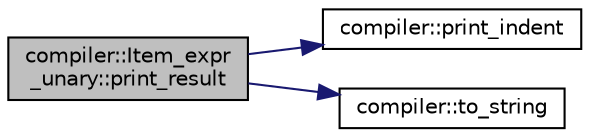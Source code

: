 digraph "compiler::Item_expr_unary::print_result"
{
 // LATEX_PDF_SIZE
  edge [fontname="Helvetica",fontsize="10",labelfontname="Helvetica",labelfontsize="10"];
  node [fontname="Helvetica",fontsize="10",shape=record];
  rankdir="LR";
  Node1 [label="compiler::Item_expr\l_unary::print_result",height=0.2,width=0.4,color="black", fillcolor="grey75", style="filled", fontcolor="black",tooltip="Prints the the parse result as an abstract syntax tree."];
  Node1 -> Node2 [color="midnightblue",fontsize="10",style="solid",fontname="Helvetica"];
  Node2 [label="compiler::print_indent",height=0.2,width=0.4,color="black", fillcolor="white", style="filled",URL="$namespacecompiler.html#a55a566e8e34f8cce7a51232585c45f0a",tooltip="Print indentation for each node in the AST."];
  Node1 -> Node3 [color="midnightblue",fontsize="10",style="solid",fontname="Helvetica"];
  Node3 [label="compiler::to_string",height=0.2,width=0.4,color="black", fillcolor="white", style="filled",URL="$namespacecompiler.html#a9e9379084949204a943d0a187e15a83f",tooltip=" "];
}
